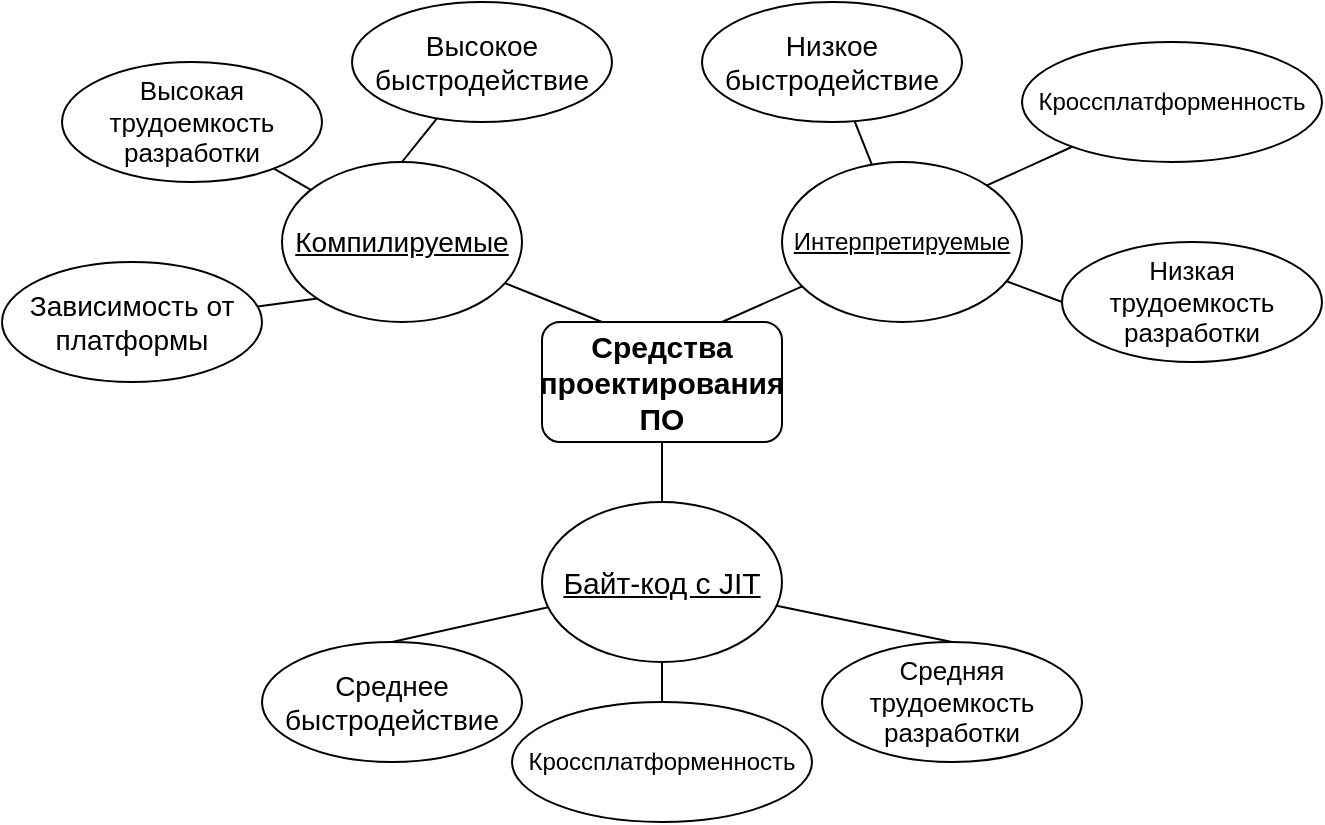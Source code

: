 <mxfile version="24.2.5" type="device">
  <diagram name="Page-1" id="iph5bSLJziaSwbv6oD16">
    <mxGraphModel dx="941" dy="652" grid="1" gridSize="10" guides="1" tooltips="1" connect="1" arrows="1" fold="1" page="1" pageScale="1" pageWidth="850" pageHeight="1100" math="0" shadow="0">
      <root>
        <mxCell id="0" />
        <mxCell id="1" parent="0" />
        <mxCell id="EwgFRQu47a3L0lYIetBx-1" value="Средства проектирования ПО" style="rounded=1;whiteSpace=wrap;html=1;fontSize=15;fontStyle=1" parent="1" vertex="1">
          <mxGeometry x="390" y="280" width="120" height="60" as="geometry" />
        </mxCell>
        <mxCell id="EwgFRQu47a3L0lYIetBx-5" style="rounded=0;orthogonalLoop=1;jettySize=auto;html=1;entryX=0.25;entryY=0;entryDx=0;entryDy=0;endArrow=none;endFill=0;" parent="1" source="EwgFRQu47a3L0lYIetBx-2" target="EwgFRQu47a3L0lYIetBx-1" edge="1">
          <mxGeometry relative="1" as="geometry" />
        </mxCell>
        <mxCell id="EwgFRQu47a3L0lYIetBx-2" value="Компилируемые" style="ellipse;whiteSpace=wrap;html=1;fontSize=14;fontStyle=4" parent="1" vertex="1">
          <mxGeometry x="260" y="200" width="120" height="80" as="geometry" />
        </mxCell>
        <mxCell id="EwgFRQu47a3L0lYIetBx-6" style="rounded=0;orthogonalLoop=1;jettySize=auto;html=1;entryX=0.75;entryY=0;entryDx=0;entryDy=0;endArrow=none;endFill=0;" parent="1" source="EwgFRQu47a3L0lYIetBx-3" target="EwgFRQu47a3L0lYIetBx-1" edge="1">
          <mxGeometry relative="1" as="geometry" />
        </mxCell>
        <mxCell id="EwgFRQu47a3L0lYIetBx-21" style="rounded=0;orthogonalLoop=1;jettySize=auto;html=1;entryX=0;entryY=0.5;entryDx=0;entryDy=0;endArrow=none;endFill=0;" parent="1" source="EwgFRQu47a3L0lYIetBx-3" target="EwgFRQu47a3L0lYIetBx-20" edge="1">
          <mxGeometry relative="1" as="geometry" />
        </mxCell>
        <mxCell id="EwgFRQu47a3L0lYIetBx-3" value="Интерпретируемые" style="ellipse;whiteSpace=wrap;html=1;fontSize=12;fontStyle=4" parent="1" vertex="1">
          <mxGeometry x="510" y="200" width="120" height="80" as="geometry" />
        </mxCell>
        <mxCell id="EwgFRQu47a3L0lYIetBx-7" style="edgeStyle=orthogonalEdgeStyle;rounded=0;orthogonalLoop=1;jettySize=auto;html=1;entryX=0.5;entryY=1;entryDx=0;entryDy=0;endArrow=none;endFill=0;" parent="1" source="EwgFRQu47a3L0lYIetBx-4" target="EwgFRQu47a3L0lYIetBx-1" edge="1">
          <mxGeometry relative="1" as="geometry" />
        </mxCell>
        <mxCell id="EwgFRQu47a3L0lYIetBx-24" style="rounded=0;orthogonalLoop=1;jettySize=auto;html=1;entryX=0.5;entryY=0;entryDx=0;entryDy=0;endArrow=none;endFill=0;" parent="1" source="EwgFRQu47a3L0lYIetBx-4" target="EwgFRQu47a3L0lYIetBx-22" edge="1">
          <mxGeometry relative="1" as="geometry" />
        </mxCell>
        <mxCell id="EwgFRQu47a3L0lYIetBx-25" style="rounded=0;orthogonalLoop=1;jettySize=auto;html=1;entryX=0.5;entryY=0;entryDx=0;entryDy=0;endArrow=none;endFill=0;" parent="1" source="EwgFRQu47a3L0lYIetBx-4" target="EwgFRQu47a3L0lYIetBx-23" edge="1">
          <mxGeometry relative="1" as="geometry" />
        </mxCell>
        <mxCell id="rL1JxRhZARz3dElsxKIx-2" style="edgeStyle=orthogonalEdgeStyle;rounded=0;orthogonalLoop=1;jettySize=auto;html=1;entryX=0.5;entryY=0;entryDx=0;entryDy=0;endArrow=none;endFill=0;" parent="1" source="EwgFRQu47a3L0lYIetBx-4" target="rL1JxRhZARz3dElsxKIx-1" edge="1">
          <mxGeometry relative="1" as="geometry" />
        </mxCell>
        <mxCell id="EwgFRQu47a3L0lYIetBx-4" value="Байт-код с JIT" style="ellipse;whiteSpace=wrap;html=1;fontSize=15;fontStyle=4" parent="1" vertex="1">
          <mxGeometry x="390" y="370" width="120" height="80" as="geometry" />
        </mxCell>
        <mxCell id="EwgFRQu47a3L0lYIetBx-9" style="rounded=0;orthogonalLoop=1;jettySize=auto;html=1;entryX=0.5;entryY=0;entryDx=0;entryDy=0;endArrow=none;endFill=0;" parent="1" source="EwgFRQu47a3L0lYIetBx-8" target="EwgFRQu47a3L0lYIetBx-2" edge="1">
          <mxGeometry relative="1" as="geometry" />
        </mxCell>
        <mxCell id="EwgFRQu47a3L0lYIetBx-8" value="Высокое быстродействие" style="ellipse;whiteSpace=wrap;html=1;fontSize=14;" parent="1" vertex="1">
          <mxGeometry x="295" y="120" width="130" height="60" as="geometry" />
        </mxCell>
        <mxCell id="EwgFRQu47a3L0lYIetBx-11" style="rounded=0;orthogonalLoop=1;jettySize=auto;html=1;endArrow=none;endFill=0;" parent="1" source="EwgFRQu47a3L0lYIetBx-10" target="EwgFRQu47a3L0lYIetBx-2" edge="1">
          <mxGeometry relative="1" as="geometry" />
        </mxCell>
        <mxCell id="EwgFRQu47a3L0lYIetBx-10" value="Высокая &lt;br style=&quot;font-size: 13px;&quot;&gt;трудоемкость разработки" style="ellipse;whiteSpace=wrap;html=1;fontSize=13;" parent="1" vertex="1">
          <mxGeometry x="150" y="150" width="130" height="60" as="geometry" />
        </mxCell>
        <mxCell id="EwgFRQu47a3L0lYIetBx-13" style="rounded=0;orthogonalLoop=1;jettySize=auto;html=1;entryX=0;entryY=1;entryDx=0;entryDy=0;endArrow=none;endFill=0;" parent="1" source="EwgFRQu47a3L0lYIetBx-12" target="EwgFRQu47a3L0lYIetBx-2" edge="1">
          <mxGeometry relative="1" as="geometry" />
        </mxCell>
        <mxCell id="EwgFRQu47a3L0lYIetBx-12" value="Зависимость от платформы" style="ellipse;whiteSpace=wrap;html=1;fontSize=14;" parent="1" vertex="1">
          <mxGeometry x="120" y="250" width="130" height="60" as="geometry" />
        </mxCell>
        <mxCell id="EwgFRQu47a3L0lYIetBx-16" style="rounded=0;orthogonalLoop=1;jettySize=auto;html=1;endArrow=none;endFill=0;" parent="1" source="EwgFRQu47a3L0lYIetBx-15" target="EwgFRQu47a3L0lYIetBx-3" edge="1">
          <mxGeometry relative="1" as="geometry" />
        </mxCell>
        <mxCell id="EwgFRQu47a3L0lYIetBx-15" value="Низкое быстродействие" style="ellipse;whiteSpace=wrap;html=1;fontSize=14;" parent="1" vertex="1">
          <mxGeometry x="470" y="120" width="130" height="60" as="geometry" />
        </mxCell>
        <mxCell id="EwgFRQu47a3L0lYIetBx-18" style="rounded=0;orthogonalLoop=1;jettySize=auto;html=1;entryX=1;entryY=0;entryDx=0;entryDy=0;endArrow=none;endFill=0;" parent="1" source="EwgFRQu47a3L0lYIetBx-17" target="EwgFRQu47a3L0lYIetBx-3" edge="1">
          <mxGeometry relative="1" as="geometry" />
        </mxCell>
        <mxCell id="EwgFRQu47a3L0lYIetBx-17" value="Кроссплатформенность" style="ellipse;whiteSpace=wrap;html=1;fontSize=12;" parent="1" vertex="1">
          <mxGeometry x="630" y="140" width="150" height="60" as="geometry" />
        </mxCell>
        <mxCell id="EwgFRQu47a3L0lYIetBx-20" value="Низкая&lt;br style=&quot;font-size: 13px;&quot;&gt;трудоемкость разработки" style="ellipse;whiteSpace=wrap;html=1;fontSize=13;" parent="1" vertex="1">
          <mxGeometry x="650" y="240" width="130" height="60" as="geometry" />
        </mxCell>
        <mxCell id="EwgFRQu47a3L0lYIetBx-22" value="Среднее быстродействие" style="ellipse;whiteSpace=wrap;html=1;fontSize=14;" parent="1" vertex="1">
          <mxGeometry x="250" y="440" width="130" height="60" as="geometry" />
        </mxCell>
        <mxCell id="EwgFRQu47a3L0lYIetBx-23" value="Средняя&lt;br style=&quot;font-size: 13px;&quot;&gt;трудоемкость разработки" style="ellipse;whiteSpace=wrap;html=1;fontSize=13;" parent="1" vertex="1">
          <mxGeometry x="530" y="440" width="130" height="60" as="geometry" />
        </mxCell>
        <mxCell id="rL1JxRhZARz3dElsxKIx-1" value="Кроссплатформенность" style="ellipse;whiteSpace=wrap;html=1;" parent="1" vertex="1">
          <mxGeometry x="375" y="470" width="150" height="60" as="geometry" />
        </mxCell>
      </root>
    </mxGraphModel>
  </diagram>
</mxfile>
